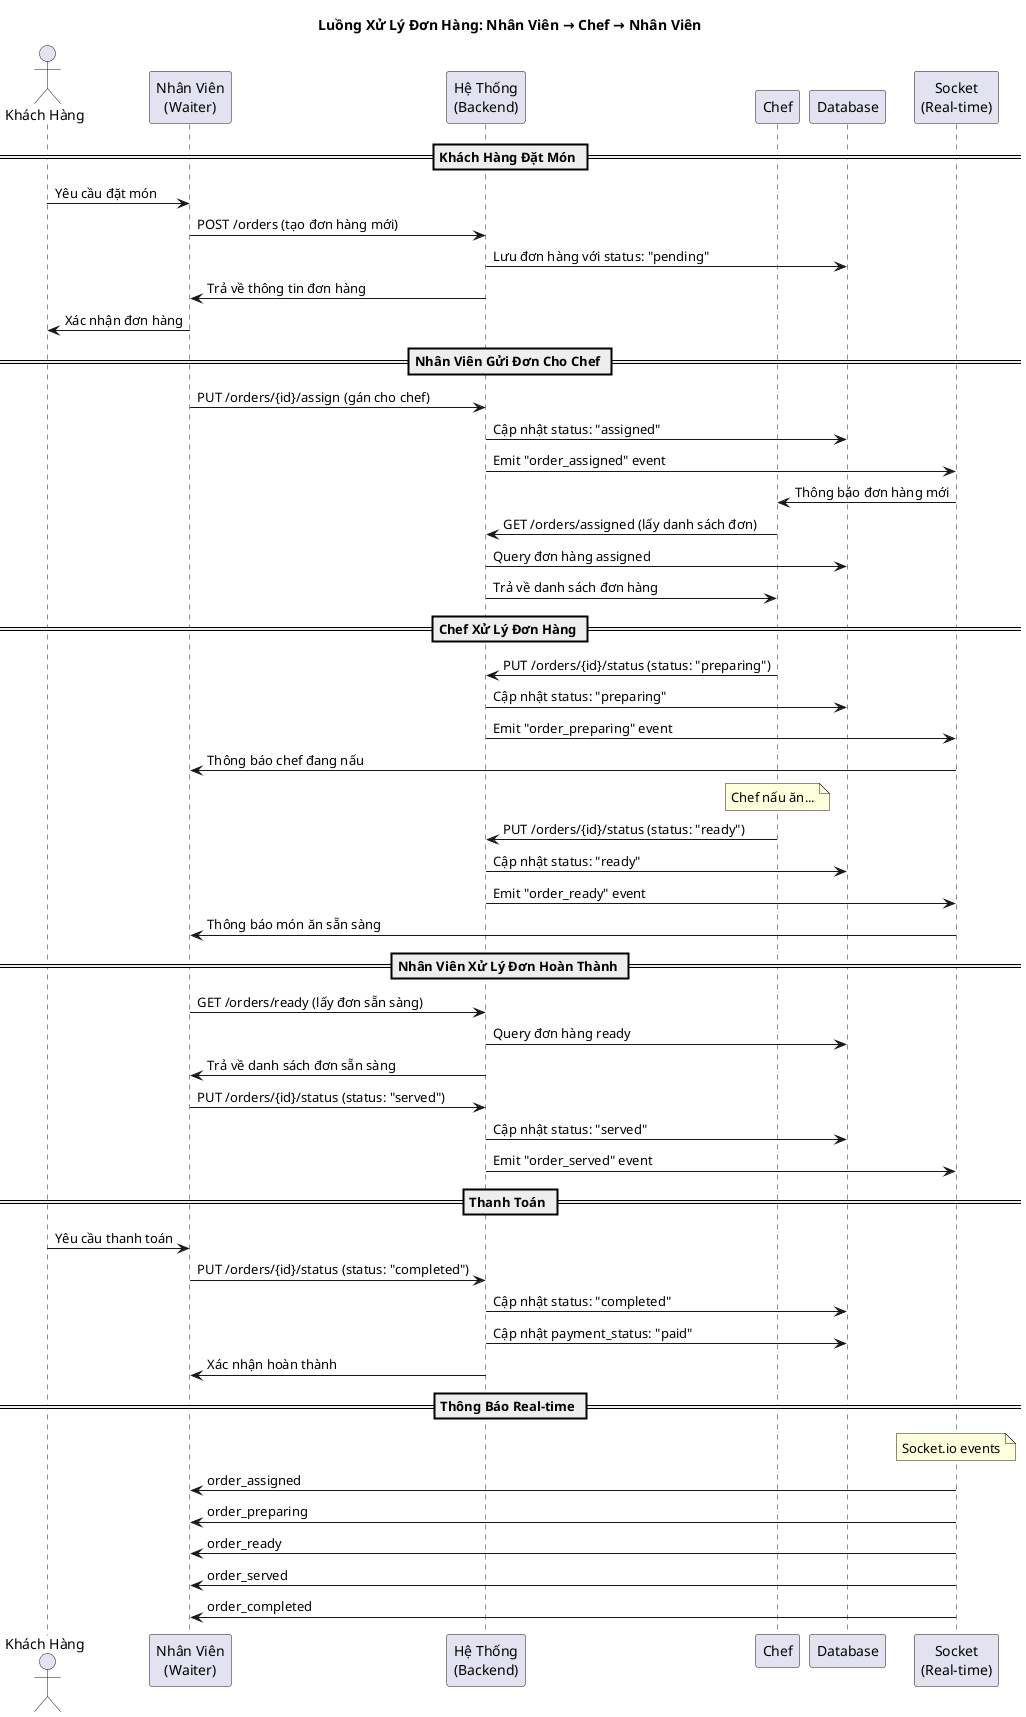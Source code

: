 @startuml Order Flow Sequence Diagram

title Luồng Xử Lý Đơn Hàng: Nhân Viên → Chef → Nhân Viên

actor "Khách Hàng" as Customer
participant "Nhân Viên\n(Waiter)" as Waiter
participant "Hệ Thống\n(Backend)" as System
participant "Chef" as Chef
participant "Database" as DB
participant "Socket\n(Real-time)" as Socket

== Khách Hàng Đặt Món ==
Customer -> Waiter: Yêu cầu đặt món
Waiter -> System: POST /orders (tạo đơn hàng mới)
System -> DB: Lưu đơn hàng với status: "pending"
System -> Waiter: Trả về thông tin đơn hàng
Waiter -> Customer: Xác nhận đơn hàng

== Nhân Viên Gửi Đơn Cho Chef ==
Waiter -> System: PUT /orders/{id}/assign (gán cho chef)
System -> DB: Cập nhật status: "assigned"
System -> Socket: Emit "order_assigned" event
Socket -> Chef: Thông báo đơn hàng mới
Chef -> System: GET /orders/assigned (lấy danh sách đơn)
System -> DB: Query đơn hàng assigned
System -> Chef: Trả về danh sách đơn hàng

== Chef Xử Lý Đơn Hàng ==
Chef -> System: PUT /orders/{id}/status (status: "preparing")
System -> DB: Cập nhật status: "preparing"
System -> Socket: Emit "order_preparing" event
Socket -> Waiter: Thông báo chef đang nấu

note over Chef: Chef nấu ăn...

Chef -> System: PUT /orders/{id}/status (status: "ready")
System -> DB: Cập nhật status: "ready"
System -> Socket: Emit "order_ready" event
Socket -> Waiter: Thông báo món ăn sẵn sàng

== Nhân Viên Xử Lý Đơn Hoàn Thành ==
Waiter -> System: GET /orders/ready (lấy đơn sẵn sàng)
System -> DB: Query đơn hàng ready
System -> Waiter: Trả về danh sách đơn sẵn sàng

Waiter -> System: PUT /orders/{id}/status (status: "served")
System -> DB: Cập nhật status: "served"
System -> Socket: Emit "order_served" event

== Thanh Toán ==
Customer -> Waiter: Yêu cầu thanh toán
Waiter -> System: PUT /orders/{id}/status (status: "completed")
System -> DB: Cập nhật status: "completed"
System -> DB: Cập nhật payment_status: "paid"
System -> Waiter: Xác nhận hoàn thành

== Thông Báo Real-time ==
note over Socket: Socket.io events
Socket -> Waiter: order_assigned
Socket -> Waiter: order_preparing  
Socket -> Waiter: order_ready
Socket -> Waiter: order_served
Socket -> Waiter: order_completed

@enduml 